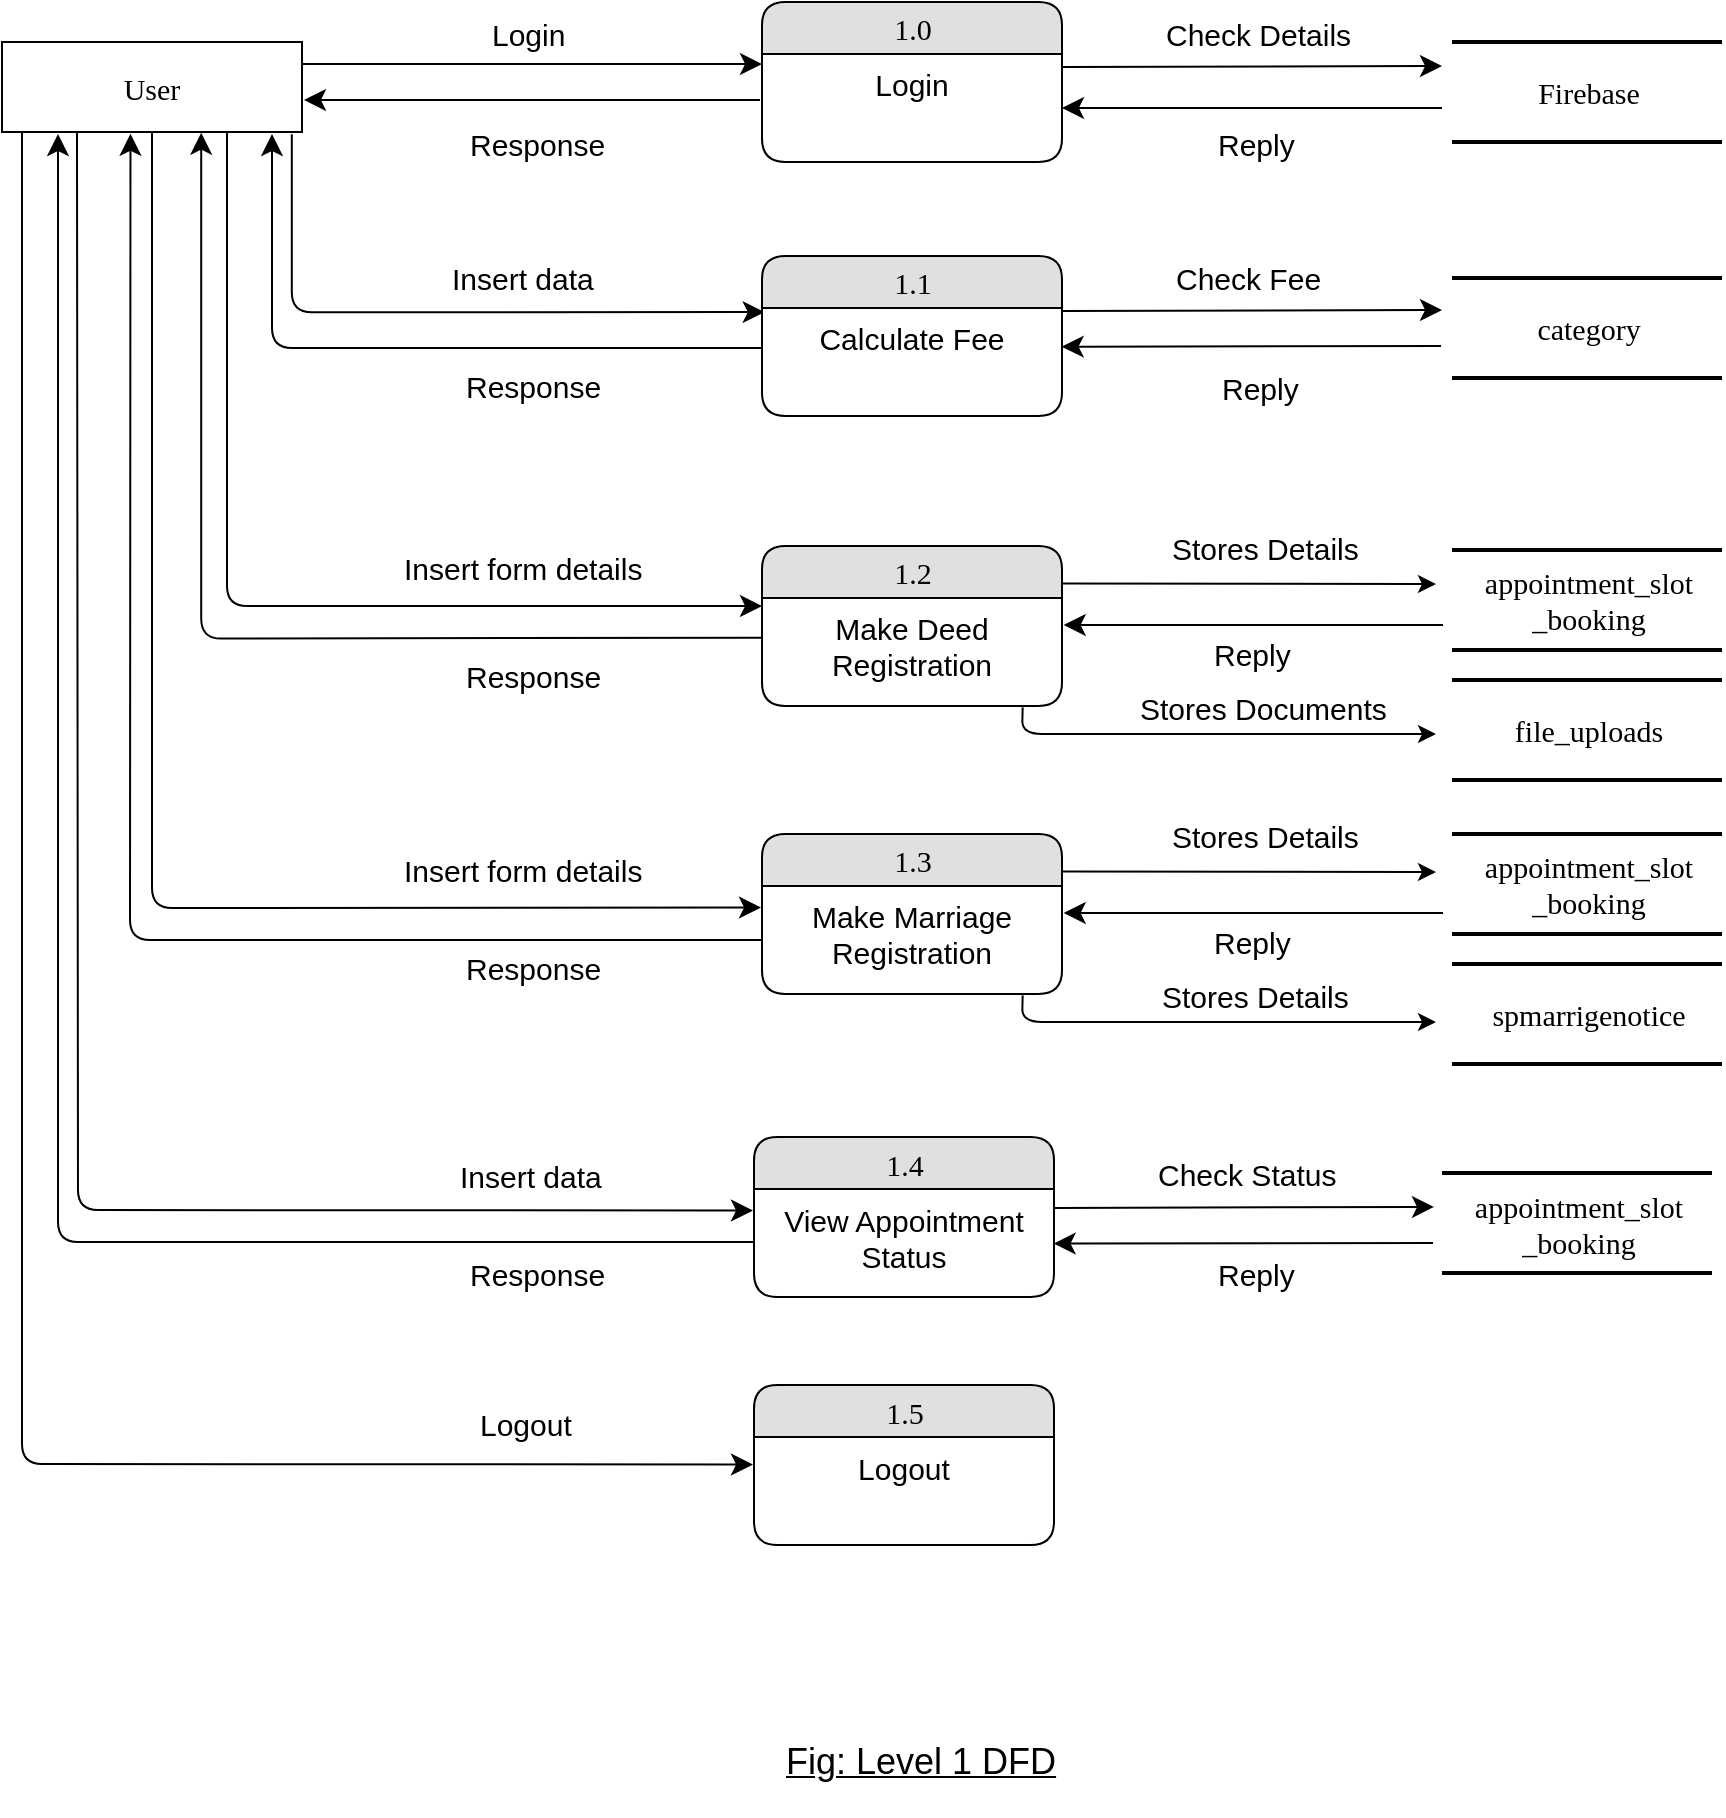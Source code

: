 <mxfile version="10.7.7" type="device"><diagram name="Page-1" id="52a04d89-c75d-2922-d76d-85b35f80e030"><mxGraphModel dx="1388" dy="754" grid="1" gridSize="10" guides="1" tooltips="1" connect="1" arrows="1" fold="1" page="1" pageScale="1" pageWidth="1100" pageHeight="850" background="#ffffff" math="0" shadow="0"><root><mxCell id="0"/><mxCell id="1" parent="0"/><mxCell id="21ea969265ad0168-30" value="Firebase" style="html=1;rounded=0;shadow=0;comic=0;labelBackgroundColor=none;strokeColor=#000000;strokeWidth=2;fillColor=#FFFFFF;fontFamily=Verdana;fontSize=15;fontColor=#000000;align=center;shape=mxgraph.ios7ui.horLines;" parent="1" vertex="1"><mxGeometry x="775" y="58" width="135" height="50" as="geometry"/></mxCell><mxCell id="17472293e6e8944d-4" value="category" style="html=1;rounded=0;shadow=0;comic=0;labelBackgroundColor=none;strokeColor=#000000;strokeWidth=2;fillColor=#FFFFFF;fontFamily=Verdana;fontSize=15;fontColor=#000000;align=center;shape=mxgraph.ios7ui.horLines;" parent="1" vertex="1"><mxGeometry x="775" y="176" width="135" height="50" as="geometry"/></mxCell><mxCell id="1fdf3b25b50cf41e-27" style="edgeStyle=none;html=1;labelBackgroundColor=none;startFill=0;startSize=8;endFill=1;endSize=8;fontFamily=Verdana;fontSize=15;entryX=0;entryY=0.296;entryDx=0;entryDy=0;entryPerimeter=0;" parent="1" edge="1"><mxGeometry relative="1" as="geometry"><mxPoint x="200" y="69" as="sourcePoint"/><mxPoint x="430" y="69" as="targetPoint"/></mxGeometry></mxCell><mxCell id="17472293e6e8944d-30" value="User" style="whiteSpace=wrap;html=1;rounded=0;shadow=0;comic=0;labelBackgroundColor=none;strokeColor=#000000;strokeWidth=1;fillColor=#FFFFFF;fontFamily=Verdana;fontSize=15;fontColor=#000000;align=center;" parent="1" vertex="1"><mxGeometry x="50" y="58" width="150" height="45" as="geometry"/></mxCell><mxCell id="1fdf3b25b50cf41e-28" style="edgeStyle=none;html=1;labelBackgroundColor=none;startFill=0;startSize=8;endFill=1;endSize=8;fontFamily=Verdana;fontSize=15;" parent="1" edge="1"><mxGeometry relative="1" as="geometry"><mxPoint x="580" y="70.5" as="sourcePoint"/><mxPoint x="770" y="70" as="targetPoint"/></mxGeometry></mxCell><mxCell id="1fdf3b25b50cf41e-1" value="1.0" style="swimlane;html=1;fontStyle=0;childLayout=stackLayout;horizontal=1;startSize=26;fillColor=#e0e0e0;horizontalStack=0;resizeParent=1;resizeLast=0;collapsible=1;marginBottom=0;swimlaneFillColor=#ffffff;align=center;rounded=1;shadow=0;comic=0;labelBackgroundColor=none;strokeColor=#000000;strokeWidth=1;fontFamily=Verdana;fontSize=15;fontColor=#000000;" parent="1" vertex="1"><mxGeometry x="430" y="38" width="150" height="80" as="geometry"/></mxCell><mxCell id="1fdf3b25b50cf41e-2" value="Login" style="text;html=1;strokeColor=none;fillColor=none;spacingLeft=4;spacingRight=4;whiteSpace=wrap;overflow=hidden;rotatable=0;points=[[0,0.5],[1,0.5]];portConstraint=eastwest;align=center;fontSize=15;" parent="1fdf3b25b50cf41e-1" vertex="1"><mxGeometry y="26" width="150" height="54" as="geometry"/></mxCell><mxCell id="1fdf3b25b50cf41e-6" value="appointment_slot&lt;br&gt;_booking" style="html=1;rounded=0;shadow=0;comic=0;labelBackgroundColor=none;strokeColor=#000000;strokeWidth=2;fillColor=#FFFFFF;fontFamily=Verdana;fontSize=15;fontColor=#000000;align=center;shape=mxgraph.ios7ui.horLines;" parent="1" vertex="1"><mxGeometry x="775" y="312" width="135" height="50" as="geometry"/></mxCell><mxCell id="1fdf3b25b50cf41e-46" style="html=1;labelBackgroundColor=none;startFill=0;startSize=8;endFill=1;endSize=8;fontFamily=Verdana;fontSize=15;entryX=0.009;entryY=0.038;entryDx=0;entryDy=0;entryPerimeter=0;exitX=0.966;exitY=1.026;exitDx=0;exitDy=0;exitPerimeter=0;edgeStyle=orthogonalEdgeStyle;" parent="1" source="17472293e6e8944d-30" target="-6Mqbu0uasIB7OtYSOyE-10" edge="1"><mxGeometry relative="1" as="geometry"><mxPoint x="200" y="191" as="sourcePoint"/><mxPoint x="420" y="224.5" as="targetPoint"/></mxGeometry></mxCell><mxCell id="-6Mqbu0uasIB7OtYSOyE-1" value="Login" style="text;html=1;resizable=0;points=[];autosize=1;align=left;verticalAlign=top;spacingTop=-4;fontSize=15;" vertex="1" parent="1"><mxGeometry x="293" y="43" width="50" height="20" as="geometry"/></mxCell><mxCell id="-6Mqbu0uasIB7OtYSOyE-2" style="edgeStyle=none;html=1;labelBackgroundColor=none;startFill=0;startSize=8;endFill=1;endSize=8;fontFamily=Verdana;fontSize=15;exitX=0;exitY=0.667;exitDx=0;exitDy=0;exitPerimeter=0;entryX=1.01;entryY=0.933;entryDx=0;entryDy=0;entryPerimeter=0;" edge="1" parent="1"><mxGeometry relative="1" as="geometry"><mxPoint x="429" y="87" as="sourcePoint"/><mxPoint x="201" y="87" as="targetPoint"/></mxGeometry></mxCell><mxCell id="-6Mqbu0uasIB7OtYSOyE-3" value="Response" style="text;html=1;resizable=0;points=[];autosize=1;align=left;verticalAlign=top;spacingTop=-4;fontSize=15;" vertex="1" parent="1"><mxGeometry x="282" y="98" width="80" height="20" as="geometry"/></mxCell><mxCell id="-6Mqbu0uasIB7OtYSOyE-4" style="edgeStyle=none;html=1;labelBackgroundColor=none;startFill=0;startSize=8;endFill=1;endSize=8;fontFamily=Verdana;fontSize=15;entryX=1;entryY=0.5;entryDx=0;entryDy=0;" edge="1" parent="1" target="1fdf3b25b50cf41e-2"><mxGeometry relative="1" as="geometry"><mxPoint x="770" y="91" as="sourcePoint"/><mxPoint x="570" y="160" as="targetPoint"/></mxGeometry></mxCell><mxCell id="-6Mqbu0uasIB7OtYSOyE-7" value="Check Details" style="text;html=1;resizable=0;points=[];autosize=1;align=left;verticalAlign=top;spacingTop=-4;fontSize=15;" vertex="1" parent="1"><mxGeometry x="630" y="43" width="110" height="20" as="geometry"/></mxCell><mxCell id="-6Mqbu0uasIB7OtYSOyE-8" value="Reply" style="text;html=1;resizable=0;points=[];autosize=1;align=left;verticalAlign=top;spacingTop=-4;fontSize=15;" vertex="1" parent="1"><mxGeometry x="655.5" y="98" width="50" height="20" as="geometry"/></mxCell><mxCell id="-6Mqbu0uasIB7OtYSOyE-9" value="1.1" style="swimlane;html=1;fontStyle=0;childLayout=stackLayout;horizontal=1;startSize=26;fillColor=#e0e0e0;horizontalStack=0;resizeParent=1;resizeLast=0;collapsible=1;marginBottom=0;swimlaneFillColor=#ffffff;align=center;rounded=1;shadow=0;comic=0;labelBackgroundColor=none;strokeColor=#000000;strokeWidth=1;fontFamily=Verdana;fontSize=15;fontColor=#000000;" vertex="1" parent="1"><mxGeometry x="430" y="165" width="150" height="80" as="geometry"/></mxCell><mxCell id="-6Mqbu0uasIB7OtYSOyE-10" value="Calculate Fee" style="text;html=1;strokeColor=none;fillColor=none;spacingLeft=4;spacingRight=4;whiteSpace=wrap;overflow=hidden;rotatable=0;points=[[0,0.5],[1,0.5]];portConstraint=eastwest;align=center;fontSize=15;" vertex="1" parent="-6Mqbu0uasIB7OtYSOyE-9"><mxGeometry y="26" width="150" height="54" as="geometry"/></mxCell><mxCell id="-6Mqbu0uasIB7OtYSOyE-12" value="Insert data" style="text;html=1;resizable=0;points=[];autosize=1;align=left;verticalAlign=top;spacingTop=-4;fontSize=15;" vertex="1" parent="1"><mxGeometry x="273" y="165" width="90" height="20" as="geometry"/></mxCell><mxCell id="-6Mqbu0uasIB7OtYSOyE-13" style="edgeStyle=none;html=1;labelBackgroundColor=none;startFill=0;startSize=8;endFill=1;endSize=8;fontFamily=Verdana;fontSize=15;" edge="1" parent="1"><mxGeometry relative="1" as="geometry"><mxPoint x="580" y="192.5" as="sourcePoint"/><mxPoint x="770" y="192" as="targetPoint"/></mxGeometry></mxCell><mxCell id="-6Mqbu0uasIB7OtYSOyE-14" value="Check Fee" style="text;html=1;resizable=0;points=[];autosize=1;align=left;verticalAlign=top;spacingTop=-4;fontSize=15;" vertex="1" parent="1"><mxGeometry x="635" y="165" width="90" height="20" as="geometry"/></mxCell><mxCell id="-6Mqbu0uasIB7OtYSOyE-15" style="edgeStyle=none;html=1;labelBackgroundColor=none;startFill=0;startSize=8;endFill=1;endSize=8;fontFamily=Verdana;fontSize=15;entryX=1;entryY=0.5;entryDx=0;entryDy=0;" edge="1" parent="1"><mxGeometry relative="1" as="geometry"><mxPoint x="769.5" y="210" as="sourcePoint"/><mxPoint x="579.833" y="210.333" as="targetPoint"/></mxGeometry></mxCell><mxCell id="-6Mqbu0uasIB7OtYSOyE-16" value="Reply" style="text;html=1;resizable=0;points=[];autosize=1;align=left;verticalAlign=top;spacingTop=-4;fontSize=15;" vertex="1" parent="1"><mxGeometry x="657.5" y="220" width="50" height="20" as="geometry"/></mxCell><mxCell id="-6Mqbu0uasIB7OtYSOyE-17" value="Response" style="text;html=1;fontSize=15;" vertex="1" parent="1"><mxGeometry x="280" y="215" width="90" height="30" as="geometry"/></mxCell><mxCell id="-6Mqbu0uasIB7OtYSOyE-18" style="html=1;labelBackgroundColor=none;startFill=0;startSize=8;endFill=1;endSize=8;fontFamily=Verdana;fontSize=15;edgeStyle=orthogonalEdgeStyle;" edge="1" parent="1" source="-6Mqbu0uasIB7OtYSOyE-10"><mxGeometry relative="1" as="geometry"><mxPoint x="425" y="211.5" as="sourcePoint"/><mxPoint x="185" y="104" as="targetPoint"/><Array as="points"><mxPoint x="185" y="211"/></Array></mxGeometry></mxCell><mxCell id="-6Mqbu0uasIB7OtYSOyE-21" value="file_uploads" style="html=1;rounded=0;shadow=0;comic=0;labelBackgroundColor=none;strokeColor=#000000;strokeWidth=2;fillColor=#FFFFFF;fontFamily=Verdana;fontSize=15;fontColor=#000000;align=center;shape=mxgraph.ios7ui.horLines;" vertex="1" parent="1"><mxGeometry x="775" y="377" width="135" height="50" as="geometry"/></mxCell><mxCell id="-6Mqbu0uasIB7OtYSOyE-23" style="html=1;labelBackgroundColor=none;startFill=0;startSize=8;endFill=1;endSize=8;fontFamily=Verdana;fontSize=15;entryX=0;entryY=0.074;entryDx=0;entryDy=0;entryPerimeter=0;exitX=0.75;exitY=1;exitDx=0;exitDy=0;edgeStyle=orthogonalEdgeStyle;" edge="1" parent="1" source="17472293e6e8944d-30" target="-6Mqbu0uasIB7OtYSOyE-25"><mxGeometry relative="1" as="geometry"><mxPoint x="174.328" y="294.897" as="sourcePoint"/><mxPoint x="410.879" y="383.862" as="targetPoint"/></mxGeometry></mxCell><mxCell id="-6Mqbu0uasIB7OtYSOyE-24" value="1.2" style="swimlane;html=1;fontStyle=0;childLayout=stackLayout;horizontal=1;startSize=26;fillColor=#e0e0e0;horizontalStack=0;resizeParent=1;resizeLast=0;collapsible=1;marginBottom=0;swimlaneFillColor=#ffffff;align=center;rounded=1;shadow=0;comic=0;labelBackgroundColor=none;strokeColor=#000000;strokeWidth=1;fontFamily=Verdana;fontSize=15;fontColor=#000000;" vertex="1" parent="1"><mxGeometry x="430" y="310" width="150" height="80" as="geometry"/></mxCell><mxCell id="-6Mqbu0uasIB7OtYSOyE-25" value="Make Deed Registration" style="text;html=1;strokeColor=none;fillColor=none;spacingLeft=4;spacingRight=4;whiteSpace=wrap;overflow=hidden;rotatable=0;points=[[0,0.5],[1,0.5]];portConstraint=eastwest;align=center;fontSize=15;" vertex="1" parent="-6Mqbu0uasIB7OtYSOyE-24"><mxGeometry y="26" width="150" height="54" as="geometry"/></mxCell><mxCell id="-6Mqbu0uasIB7OtYSOyE-26" value="Insert form details" style="text;html=1;resizable=0;points=[];autosize=1;align=left;verticalAlign=top;spacingTop=-4;fontSize=15;" vertex="1" parent="1"><mxGeometry x="249" y="310" width="130" height="20" as="geometry"/></mxCell><mxCell id="-6Mqbu0uasIB7OtYSOyE-28" value="" style="endArrow=classic;html=1;fontSize=15;exitX=1.019;exitY=0.067;exitDx=0;exitDy=0;exitPerimeter=0;" edge="1" parent="1"><mxGeometry width="50" height="50" relative="1" as="geometry"><mxPoint x="580.103" y="328.759" as="sourcePoint"/><mxPoint x="767" y="329" as="targetPoint"/></mxGeometry></mxCell><mxCell id="-6Mqbu0uasIB7OtYSOyE-30" value="Stores Details" style="text;html=1;resizable=0;points=[];autosize=1;align=left;verticalAlign=top;spacingTop=-4;fontSize=15;" vertex="1" parent="1"><mxGeometry x="633" y="300" width="110" height="20" as="geometry"/></mxCell><mxCell id="-6Mqbu0uasIB7OtYSOyE-33" style="edgeStyle=none;html=1;labelBackgroundColor=none;startFill=0;startSize=8;endFill=1;endSize=8;fontFamily=Verdana;fontSize=15;entryX=1;entryY=0.5;entryDx=0;entryDy=0;" edge="1" parent="1"><mxGeometry relative="1" as="geometry"><mxPoint x="770.5" y="349.5" as="sourcePoint"/><mxPoint x="580.845" y="349.5" as="targetPoint"/></mxGeometry></mxCell><mxCell id="-6Mqbu0uasIB7OtYSOyE-34" value="Reply" style="text;html=1;resizable=0;points=[];autosize=1;align=left;verticalAlign=top;spacingTop=-4;fontSize=15;" vertex="1" parent="1"><mxGeometry x="654" y="353" width="50" height="20" as="geometry"/></mxCell><mxCell id="-6Mqbu0uasIB7OtYSOyE-39" value="" style="endArrow=classic;html=1;fontSize=15;exitX=0.867;exitY=1.035;exitDx=0;exitDy=0;exitPerimeter=0;" edge="1" parent="1"><mxGeometry width="50" height="50" relative="1" as="geometry"><mxPoint x="560.345" y="390.69" as="sourcePoint"/><mxPoint x="767.0" y="404" as="targetPoint"/><Array as="points"><mxPoint x="560" y="404"/></Array></mxGeometry></mxCell><mxCell id="-6Mqbu0uasIB7OtYSOyE-40" value="Stores Documents" style="text;html=1;resizable=0;points=[];autosize=1;align=left;verticalAlign=top;spacingTop=-4;fontSize=15;" vertex="1" parent="1"><mxGeometry x="617" y="380" width="140" height="20" as="geometry"/></mxCell><mxCell id="-6Mqbu0uasIB7OtYSOyE-43" value="Response" style="text;html=1;fontSize=15;" vertex="1" parent="1"><mxGeometry x="280" y="360" width="90" height="30" as="geometry"/></mxCell><mxCell id="-6Mqbu0uasIB7OtYSOyE-44" style="html=1;labelBackgroundColor=none;startFill=0;startSize=8;endFill=1;endSize=8;fontFamily=Verdana;fontSize=15;entryX=0.664;entryY=1.008;entryDx=0;entryDy=0;entryPerimeter=0;edgeStyle=orthogonalEdgeStyle;" edge="1" parent="1" target="17472293e6e8944d-30"><mxGeometry relative="1" as="geometry"><mxPoint x="430" y="355.828" as="sourcePoint"/><mxPoint x="185.172" y="248.931" as="targetPoint"/></mxGeometry></mxCell><mxCell id="-6Mqbu0uasIB7OtYSOyE-47" value="1.3" style="swimlane;html=1;fontStyle=0;childLayout=stackLayout;horizontal=1;startSize=26;fillColor=#e0e0e0;horizontalStack=0;resizeParent=1;resizeLast=0;collapsible=1;marginBottom=0;swimlaneFillColor=#ffffff;align=center;rounded=1;shadow=0;comic=0;labelBackgroundColor=none;strokeColor=#000000;strokeWidth=1;fontFamily=Verdana;fontSize=15;fontColor=#000000;" vertex="1" parent="1"><mxGeometry x="430" y="454" width="150" height="80" as="geometry"/></mxCell><mxCell id="-6Mqbu0uasIB7OtYSOyE-48" value="Make Marriage Registration" style="text;html=1;strokeColor=none;fillColor=none;spacingLeft=4;spacingRight=4;whiteSpace=wrap;overflow=hidden;rotatable=0;points=[[0,0.5],[1,0.5]];portConstraint=eastwest;align=center;fontSize=15;" vertex="1" parent="-6Mqbu0uasIB7OtYSOyE-47"><mxGeometry y="26" width="150" height="54" as="geometry"/></mxCell><mxCell id="-6Mqbu0uasIB7OtYSOyE-49" value="Insert form details" style="text;html=1;resizable=0;points=[];autosize=1;align=left;verticalAlign=top;spacingTop=-4;fontSize=15;" vertex="1" parent="1"><mxGeometry x="249" y="461" width="130" height="20" as="geometry"/></mxCell><mxCell id="-6Mqbu0uasIB7OtYSOyE-50" value="" style="endArrow=classic;html=1;fontSize=15;exitX=1.019;exitY=0.067;exitDx=0;exitDy=0;exitPerimeter=0;" edge="1" parent="1"><mxGeometry width="50" height="50" relative="1" as="geometry"><mxPoint x="580.103" y="472.759" as="sourcePoint"/><mxPoint x="767.0" y="473.0" as="targetPoint"/></mxGeometry></mxCell><mxCell id="-6Mqbu0uasIB7OtYSOyE-51" value="Stores Details" style="text;html=1;resizable=0;points=[];autosize=1;align=left;verticalAlign=top;spacingTop=-4;fontSize=15;" vertex="1" parent="1"><mxGeometry x="633" y="444" width="110" height="20" as="geometry"/></mxCell><mxCell id="-6Mqbu0uasIB7OtYSOyE-52" style="edgeStyle=none;html=1;labelBackgroundColor=none;startFill=0;startSize=8;endFill=1;endSize=8;fontFamily=Verdana;fontSize=15;entryX=1;entryY=0.5;entryDx=0;entryDy=0;" edge="1" parent="1"><mxGeometry relative="1" as="geometry"><mxPoint x="770.5" y="493.5" as="sourcePoint"/><mxPoint x="580.845" y="493.5" as="targetPoint"/></mxGeometry></mxCell><mxCell id="-6Mqbu0uasIB7OtYSOyE-53" value="Reply" style="text;html=1;resizable=0;points=[];autosize=1;align=left;verticalAlign=top;spacingTop=-4;fontSize=15;" vertex="1" parent="1"><mxGeometry x="654" y="497" width="50" height="20" as="geometry"/></mxCell><mxCell id="-6Mqbu0uasIB7OtYSOyE-54" value="" style="endArrow=classic;html=1;fontSize=15;exitX=0.867;exitY=1.035;exitDx=0;exitDy=0;exitPerimeter=0;" edge="1" parent="1"><mxGeometry width="50" height="50" relative="1" as="geometry"><mxPoint x="560.345" y="534.69" as="sourcePoint"/><mxPoint x="767.0" y="548.0" as="targetPoint"/><Array as="points"><mxPoint x="560" y="548"/></Array></mxGeometry></mxCell><mxCell id="-6Mqbu0uasIB7OtYSOyE-55" value="Stores Details" style="text;html=1;resizable=0;points=[];autosize=1;align=left;verticalAlign=top;spacingTop=-4;fontSize=15;" vertex="1" parent="1"><mxGeometry x="628" y="524" width="110" height="20" as="geometry"/></mxCell><mxCell id="-6Mqbu0uasIB7OtYSOyE-56" value="Response" style="text;html=1;fontSize=15;" vertex="1" parent="1"><mxGeometry x="280" y="506" width="90" height="30" as="geometry"/></mxCell><mxCell id="-6Mqbu0uasIB7OtYSOyE-57" style="html=1;labelBackgroundColor=none;startFill=0;startSize=8;endFill=1;endSize=8;fontFamily=Verdana;fontSize=15;entryX=0;entryY=0.074;entryDx=0;entryDy=0;entryPerimeter=0;exitX=0.5;exitY=1;exitDx=0;exitDy=0;" edge="1" parent="1" source="17472293e6e8944d-30"><mxGeometry relative="1" as="geometry"><mxPoint x="161.914" y="254.207" as="sourcePoint"/><mxPoint x="429.5" y="490.759" as="targetPoint"/><Array as="points"><mxPoint x="125" y="491"/></Array></mxGeometry></mxCell><mxCell id="-6Mqbu0uasIB7OtYSOyE-58" style="html=1;labelBackgroundColor=none;startFill=0;startSize=8;endFill=1;endSize=8;fontFamily=Verdana;fontSize=15;entryX=0.38;entryY=1.027;entryDx=0;entryDy=0;entryPerimeter=0;" edge="1" parent="1"><mxGeometry relative="1" as="geometry"><mxPoint x="430" y="507" as="sourcePoint"/><mxPoint x="114.241" y="103.897" as="targetPoint"/><Array as="points"><mxPoint x="114" y="507"/></Array></mxGeometry></mxCell><mxCell id="-6Mqbu0uasIB7OtYSOyE-59" value="appointment_slot&lt;br&gt;_booking" style="html=1;rounded=0;shadow=0;comic=0;labelBackgroundColor=none;strokeColor=#000000;strokeWidth=2;fillColor=#FFFFFF;fontFamily=Verdana;fontSize=15;fontColor=#000000;align=center;shape=mxgraph.ios7ui.horLines;" vertex="1" parent="1"><mxGeometry x="775" y="454" width="135" height="50" as="geometry"/></mxCell><mxCell id="-6Mqbu0uasIB7OtYSOyE-60" value="spmarrigenotice" style="html=1;rounded=0;shadow=0;comic=0;labelBackgroundColor=none;strokeColor=#000000;strokeWidth=2;fillColor=#FFFFFF;fontFamily=Verdana;fontSize=15;fontColor=#000000;align=center;shape=mxgraph.ios7ui.horLines;" vertex="1" parent="1"><mxGeometry x="775" y="519" width="135" height="50" as="geometry"/></mxCell><mxCell id="-6Mqbu0uasIB7OtYSOyE-63" value="1.4" style="swimlane;html=1;fontStyle=0;childLayout=stackLayout;horizontal=1;startSize=26;fillColor=#e0e0e0;horizontalStack=0;resizeParent=1;resizeLast=0;collapsible=1;marginBottom=0;swimlaneFillColor=#ffffff;align=center;rounded=1;shadow=0;comic=0;labelBackgroundColor=none;strokeColor=#000000;strokeWidth=1;fontFamily=Verdana;fontSize=15;fontColor=#000000;" vertex="1" parent="1"><mxGeometry x="426" y="605.5" width="150" height="80" as="geometry"/></mxCell><mxCell id="-6Mqbu0uasIB7OtYSOyE-64" value="View Appointment Status" style="text;html=1;strokeColor=none;fillColor=none;spacingLeft=4;spacingRight=4;whiteSpace=wrap;overflow=hidden;rotatable=0;points=[[0,0.5],[1,0.5]];portConstraint=eastwest;align=center;fontSize=15;" vertex="1" parent="-6Mqbu0uasIB7OtYSOyE-63"><mxGeometry y="26" width="150" height="54" as="geometry"/></mxCell><mxCell id="-6Mqbu0uasIB7OtYSOyE-65" value="Insert data" style="text;html=1;resizable=0;points=[];autosize=1;align=left;verticalAlign=top;spacingTop=-4;fontSize=15;" vertex="1" parent="1"><mxGeometry x="277" y="613.5" width="90" height="20" as="geometry"/></mxCell><mxCell id="-6Mqbu0uasIB7OtYSOyE-66" value="Response" style="text;html=1;fontSize=15;" vertex="1" parent="1"><mxGeometry x="282" y="658.5" width="90" height="30" as="geometry"/></mxCell><mxCell id="-6Mqbu0uasIB7OtYSOyE-67" style="html=1;labelBackgroundColor=none;startFill=0;startSize=8;endFill=1;endSize=8;fontFamily=Verdana;fontSize=15;entryX=0;entryY=0.074;entryDx=0;entryDy=0;entryPerimeter=0;exitX=0.25;exitY=1;exitDx=0;exitDy=0;" edge="1" parent="1" source="17472293e6e8944d-30"><mxGeometry relative="1" as="geometry"><mxPoint x="121.172" y="254.741" as="sourcePoint"/><mxPoint x="425.5" y="642.259" as="targetPoint"/><Array as="points"><mxPoint x="88" y="642"/></Array></mxGeometry></mxCell><mxCell id="-6Mqbu0uasIB7OtYSOyE-68" style="html=1;labelBackgroundColor=none;startFill=0;startSize=8;endFill=1;endSize=8;fontFamily=Verdana;fontSize=15;exitX=0;exitY=0.5;exitDx=0;exitDy=0;" edge="1" parent="1"><mxGeometry relative="1" as="geometry"><mxPoint x="426" y="658" as="sourcePoint"/><mxPoint x="78" y="104" as="targetPoint"/><Array as="points"><mxPoint x="78" y="658"/></Array></mxGeometry></mxCell><mxCell id="-6Mqbu0uasIB7OtYSOyE-72" style="edgeStyle=none;html=1;labelBackgroundColor=none;startFill=0;startSize=8;endFill=1;endSize=8;fontFamily=Verdana;fontSize=15;" edge="1" parent="1"><mxGeometry relative="1" as="geometry"><mxPoint x="576" y="640.971" as="sourcePoint"/><mxPoint x="766" y="640.471" as="targetPoint"/></mxGeometry></mxCell><mxCell id="-6Mqbu0uasIB7OtYSOyE-73" value="Check Status" style="text;html=1;resizable=0;points=[];autosize=1;align=left;verticalAlign=top;spacingTop=-4;fontSize=15;" vertex="1" parent="1"><mxGeometry x="626" y="613.471" width="110" height="20" as="geometry"/></mxCell><mxCell id="-6Mqbu0uasIB7OtYSOyE-74" style="edgeStyle=none;html=1;labelBackgroundColor=none;startFill=0;startSize=8;endFill=1;endSize=8;fontFamily=Verdana;fontSize=15;entryX=1;entryY=0.5;entryDx=0;entryDy=0;" edge="1" parent="1"><mxGeometry relative="1" as="geometry"><mxPoint x="765.5" y="658.471" as="sourcePoint"/><mxPoint x="575.833" y="658.805" as="targetPoint"/></mxGeometry></mxCell><mxCell id="-6Mqbu0uasIB7OtYSOyE-75" value="Reply" style="text;html=1;resizable=0;points=[];autosize=1;align=left;verticalAlign=top;spacingTop=-4;fontSize=15;" vertex="1" parent="1"><mxGeometry x="656" y="663.471" width="50" height="20" as="geometry"/></mxCell><mxCell id="-6Mqbu0uasIB7OtYSOyE-76" value="appointment_slot&lt;br&gt;_booking" style="html=1;rounded=0;shadow=0;comic=0;labelBackgroundColor=none;strokeColor=#000000;strokeWidth=2;fillColor=#FFFFFF;fontFamily=Verdana;fontSize=15;fontColor=#000000;align=center;shape=mxgraph.ios7ui.horLines;" vertex="1" parent="1"><mxGeometry x="770" y="623.5" width="135" height="50" as="geometry"/></mxCell><mxCell id="-6Mqbu0uasIB7OtYSOyE-77" value="1.5" style="swimlane;html=1;fontStyle=0;childLayout=stackLayout;horizontal=1;startSize=26;fillColor=#e0e0e0;horizontalStack=0;resizeParent=1;resizeLast=0;collapsible=1;marginBottom=0;swimlaneFillColor=#ffffff;align=center;rounded=1;shadow=0;comic=0;labelBackgroundColor=none;strokeColor=#000000;strokeWidth=1;fontFamily=Verdana;fontSize=15;fontColor=#000000;" vertex="1" parent="1"><mxGeometry x="426" y="729.5" width="150" height="80" as="geometry"/></mxCell><mxCell id="-6Mqbu0uasIB7OtYSOyE-78" value="Logout" style="text;html=1;strokeColor=none;fillColor=none;spacingLeft=4;spacingRight=4;whiteSpace=wrap;overflow=hidden;rotatable=0;points=[[0,0.5],[1,0.5]];portConstraint=eastwest;align=center;fontSize=15;" vertex="1" parent="-6Mqbu0uasIB7OtYSOyE-77"><mxGeometry y="26" width="150" height="54" as="geometry"/></mxCell><mxCell id="-6Mqbu0uasIB7OtYSOyE-79" value="Logout" style="text;html=1;resizable=0;points=[];autosize=1;align=left;verticalAlign=top;spacingTop=-4;fontSize=15;" vertex="1" parent="1"><mxGeometry x="287" y="737.5" width="60" height="20" as="geometry"/></mxCell><mxCell id="-6Mqbu0uasIB7OtYSOyE-81" style="html=1;labelBackgroundColor=none;startFill=0;startSize=8;endFill=1;endSize=8;fontFamily=Verdana;fontSize=15;entryX=0;entryY=0.074;entryDx=0;entryDy=0;entryPerimeter=0;exitX=0.067;exitY=0.933;exitDx=0;exitDy=0;exitPerimeter=0;" edge="1" parent="1"><mxGeometry relative="1" as="geometry"><mxPoint x="60" y="103" as="sourcePoint"/><mxPoint x="425.5" y="769.259" as="targetPoint"/><Array as="points"><mxPoint x="60" y="769"/></Array></mxGeometry></mxCell><mxCell id="-6Mqbu0uasIB7OtYSOyE-88" value="&lt;p align=&quot;center&quot;&gt;&lt;u&gt;&lt;font style=&quot;font-size: 18px&quot;&gt;Fig: Level 1 DFD&lt;/font&gt;&lt;/u&gt;&lt;/p&gt;" style="text;html=1;resizable=0;points=[];autosize=1;align=left;verticalAlign=top;spacingTop=-4;fontSize=15;" vertex="1" parent="1"><mxGeometry x="440" y="890" width="150" height="50" as="geometry"/></mxCell></root></mxGraphModel></diagram></mxfile>